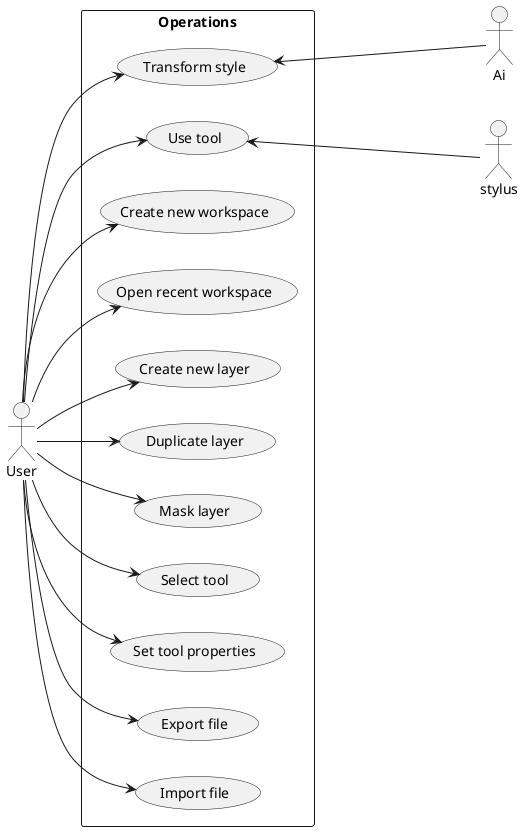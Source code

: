 @startuml
left to right direction

actor User as User
actor stylus as stylus
rectangle "Operations" {
  User --> (Use tool)
  User --> (Transform style)
  User --> (Create new workspace)
  User --> (Open recent workspace)
  User --> (Create new layer)
  User --> (Duplicate layer)
  User --> (Mask layer)
  User --> (Select tool)
  User --> (Set tool properties)
  User --> (Export file)
  User --> (Import file)
}
  stylus --up--> (Use tool)
actor Ai as Ai
Ai --up--> (Transform style)
@enduml